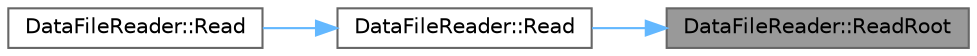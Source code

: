 digraph "DataFileReader::ReadRoot"
{
 // LATEX_PDF_SIZE
  bgcolor="transparent";
  edge [fontname=Helvetica,fontsize=10,labelfontname=Helvetica,labelfontsize=10];
  node [fontname=Helvetica,fontsize=10,shape=box,height=0.2,width=0.4];
  rankdir="RL";
  Node1 [id="Node000001",label="DataFileReader::ReadRoot",height=0.2,width=0.4,color="gray40", fillcolor="grey60", style="filled", fontcolor="black",tooltip=" "];
  Node1 -> Node2 [id="edge1_Node000001_Node000002",dir="back",color="steelblue1",style="solid",tooltip=" "];
  Node2 [id="Node000002",label="DataFileReader::Read",height=0.2,width=0.4,color="grey40", fillcolor="white", style="filled",URL="$class_data_file_reader.html#ab19c49a704799dcddadaf88b2d4347ff",tooltip=" "];
  Node2 -> Node3 [id="edge2_Node000002_Node000003",dir="back",color="steelblue1",style="solid",tooltip=" "];
  Node3 [id="Node000003",label="DataFileReader::Read",height=0.2,width=0.4,color="grey40", fillcolor="white", style="filled",URL="$class_data_file_reader.html#afc27049955bbe7e252abc18707b6f4ce",tooltip=" "];
}
